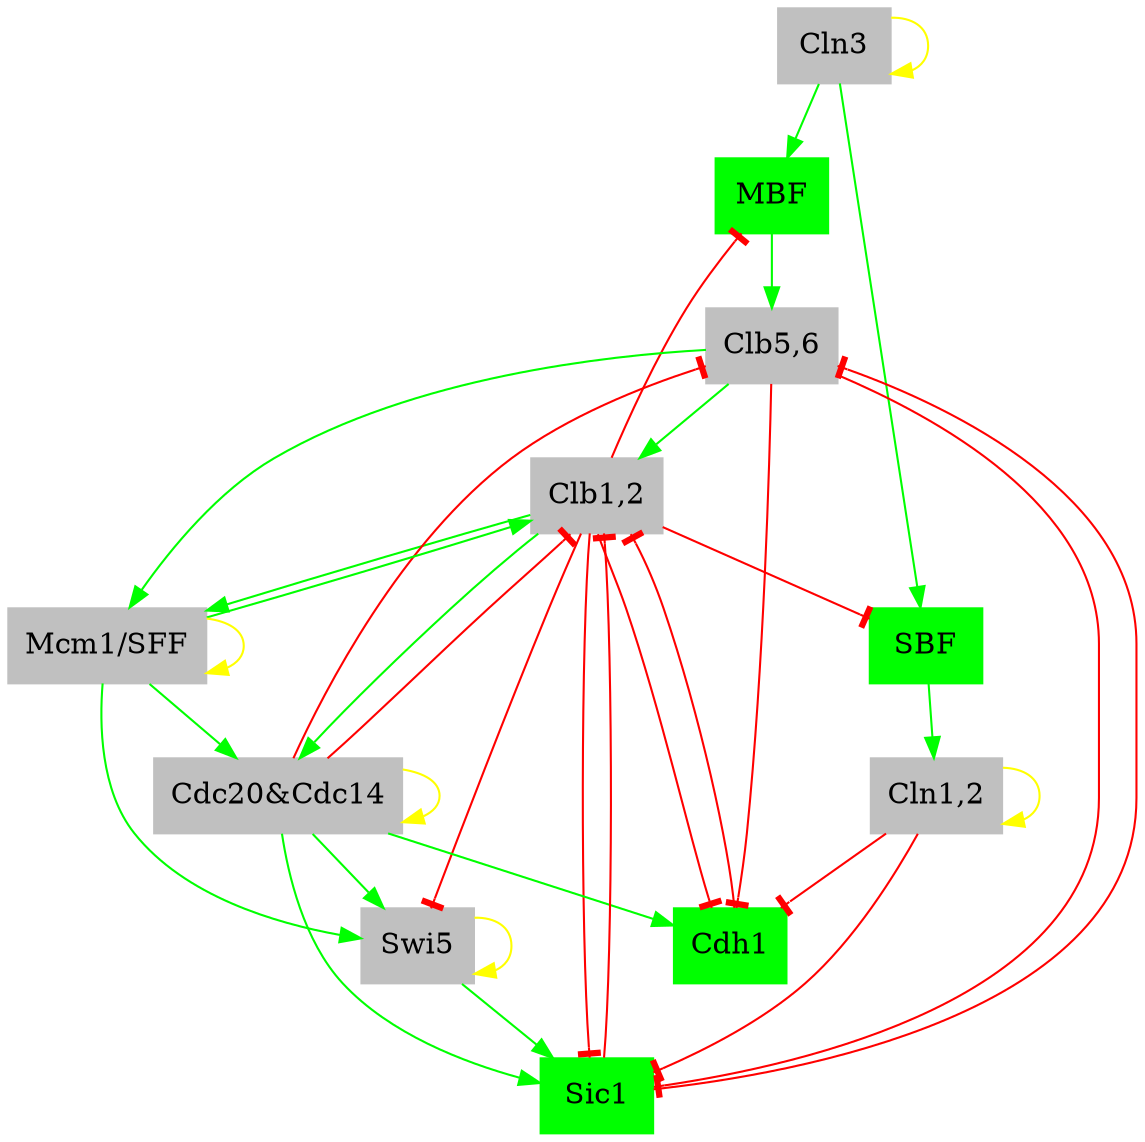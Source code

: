 digraph "01101000100"  {
"Cln3" [shape=box, color=gray, style=filled];
	edge [color=yellow, arrowhead=normal]; 
	"Cln3" -> "Cln3";
"MBF" [shape=box, color=green, style=filled];
	edge [color=green, arrowhead=normal]; 
	"Cln3" -> "MBF";
	edge [color=red, arrowhead=tee]; 
	"Clb1,2" -> "MBF";
"SBF" [shape=box, color=green, style=filled];
	edge [color=green, arrowhead=normal]; 
	"Cln3" -> "SBF";
	edge [color=red, arrowhead=tee]; 
	"Clb1,2" -> "SBF";
"Cln1,2" [shape=box, color=gray, style=filled];
	edge [color=yellow, arrowhead=normal]; 
	"Cln1,2" -> "Cln1,2";
	edge [color=green, arrowhead=normal]; 
	"SBF" -> "Cln1,2";
"Cdh1" [shape=box, color=green, style=filled];
	edge [color=green, arrowhead=normal]; 
	"Cdc20&Cdc14" -> "Cdh1";
	edge [color=red, arrowhead=tee]; 
	"Clb1,2" -> "Cdh1";
	"Clb5,6" -> "Cdh1";
	"Cln1,2" -> "Cdh1";
"Swi5" [shape=box, color=gray, style=filled];
	edge [color=yellow, arrowhead=normal]; 
	"Swi5" -> "Swi5";
	edge [color=green, arrowhead=normal]; 
	"Cdc20&Cdc14" -> "Swi5";
	"Mcm1/SFF" -> "Swi5";
	edge [color=red, arrowhead=tee]; 
	"Clb1,2" -> "Swi5";
"Cdc20&Cdc14" [shape=box, color=gray, style=filled];
	edge [color=yellow, arrowhead=normal]; 
	"Cdc20&Cdc14" -> "Cdc20&Cdc14";
	edge [color=green, arrowhead=normal]; 
	"Clb1,2" -> "Cdc20&Cdc14";
	"Mcm1/SFF" -> "Cdc20&Cdc14";
"Clb5,6" [shape=box, color=gray, style=filled];
	edge [color=green, arrowhead=normal]; 
	"MBF" -> "Clb5,6";
	edge [color=red, arrowhead=tee]; 
	"Cdc20&Cdc14" -> "Clb5,6";
	"Sic1" -> "Clb5,6";
"Sic1" [shape=box, color=green, style=filled];
	edge [color=green, arrowhead=normal]; 
	"Cdc20&Cdc14" -> "Sic1";
	"Swi5" -> "Sic1";
	edge [color=red, arrowhead=tee]; 
	"Clb1,2" -> "Sic1";
	"Clb5,6" -> "Sic1";
	"Cln1,2" -> "Sic1";
"Clb1,2" [shape=box, color=gray, style=filled];
	edge [color=green, arrowhead=normal]; 
	"Clb5,6" -> "Clb1,2";
	"Mcm1/SFF" -> "Clb1,2";
	edge [color=red, arrowhead=tee]; 
	"Cdc20&Cdc14" -> "Clb1,2";
	"Cdh1" -> "Clb1,2";
	"Sic1" -> "Clb1,2";
"Mcm1/SFF" [shape=box, color=gray, style=filled];
	edge [color=yellow, arrowhead=normal]; 
	"Mcm1/SFF" -> "Mcm1/SFF";
	edge [color=green, arrowhead=normal]; 
	"Clb1,2" -> "Mcm1/SFF";
	"Clb5,6" -> "Mcm1/SFF";

}